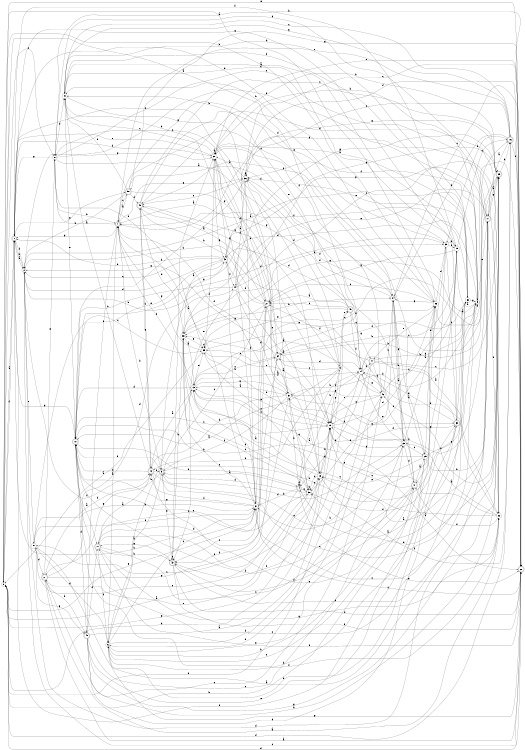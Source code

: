 digraph n42_4 {
__start0 [label="" shape="none"];

rankdir=LR;
size="8,5";

s0 [style="filled", color="black", fillcolor="white" shape="circle", label="0"];
s1 [style="rounded,filled", color="black", fillcolor="white" shape="doublecircle", label="1"];
s2 [style="filled", color="black", fillcolor="white" shape="circle", label="2"];
s3 [style="filled", color="black", fillcolor="white" shape="circle", label="3"];
s4 [style="rounded,filled", color="black", fillcolor="white" shape="doublecircle", label="4"];
s5 [style="rounded,filled", color="black", fillcolor="white" shape="doublecircle", label="5"];
s6 [style="filled", color="black", fillcolor="white" shape="circle", label="6"];
s7 [style="rounded,filled", color="black", fillcolor="white" shape="doublecircle", label="7"];
s8 [style="filled", color="black", fillcolor="white" shape="circle", label="8"];
s9 [style="filled", color="black", fillcolor="white" shape="circle", label="9"];
s10 [style="rounded,filled", color="black", fillcolor="white" shape="doublecircle", label="10"];
s11 [style="rounded,filled", color="black", fillcolor="white" shape="doublecircle", label="11"];
s12 [style="rounded,filled", color="black", fillcolor="white" shape="doublecircle", label="12"];
s13 [style="filled", color="black", fillcolor="white" shape="circle", label="13"];
s14 [style="filled", color="black", fillcolor="white" shape="circle", label="14"];
s15 [style="filled", color="black", fillcolor="white" shape="circle", label="15"];
s16 [style="rounded,filled", color="black", fillcolor="white" shape="doublecircle", label="16"];
s17 [style="rounded,filled", color="black", fillcolor="white" shape="doublecircle", label="17"];
s18 [style="filled", color="black", fillcolor="white" shape="circle", label="18"];
s19 [style="filled", color="black", fillcolor="white" shape="circle", label="19"];
s20 [style="rounded,filled", color="black", fillcolor="white" shape="doublecircle", label="20"];
s21 [style="rounded,filled", color="black", fillcolor="white" shape="doublecircle", label="21"];
s22 [style="filled", color="black", fillcolor="white" shape="circle", label="22"];
s23 [style="filled", color="black", fillcolor="white" shape="circle", label="23"];
s24 [style="filled", color="black", fillcolor="white" shape="circle", label="24"];
s25 [style="filled", color="black", fillcolor="white" shape="circle", label="25"];
s26 [style="filled", color="black", fillcolor="white" shape="circle", label="26"];
s27 [style="rounded,filled", color="black", fillcolor="white" shape="doublecircle", label="27"];
s28 [style="filled", color="black", fillcolor="white" shape="circle", label="28"];
s29 [style="rounded,filled", color="black", fillcolor="white" shape="doublecircle", label="29"];
s30 [style="filled", color="black", fillcolor="white" shape="circle", label="30"];
s31 [style="filled", color="black", fillcolor="white" shape="circle", label="31"];
s32 [style="rounded,filled", color="black", fillcolor="white" shape="doublecircle", label="32"];
s33 [style="filled", color="black", fillcolor="white" shape="circle", label="33"];
s34 [style="rounded,filled", color="black", fillcolor="white" shape="doublecircle", label="34"];
s35 [style="filled", color="black", fillcolor="white" shape="circle", label="35"];
s36 [style="filled", color="black", fillcolor="white" shape="circle", label="36"];
s37 [style="filled", color="black", fillcolor="white" shape="circle", label="37"];
s38 [style="filled", color="black", fillcolor="white" shape="circle", label="38"];
s39 [style="filled", color="black", fillcolor="white" shape="circle", label="39"];
s40 [style="filled", color="black", fillcolor="white" shape="circle", label="40"];
s41 [style="rounded,filled", color="black", fillcolor="white" shape="doublecircle", label="41"];
s42 [style="rounded,filled", color="black", fillcolor="white" shape="doublecircle", label="42"];
s43 [style="filled", color="black", fillcolor="white" shape="circle", label="43"];
s44 [style="filled", color="black", fillcolor="white" shape="circle", label="44"];
s45 [style="rounded,filled", color="black", fillcolor="white" shape="doublecircle", label="45"];
s46 [style="filled", color="black", fillcolor="white" shape="circle", label="46"];
s47 [style="rounded,filled", color="black", fillcolor="white" shape="doublecircle", label="47"];
s48 [style="rounded,filled", color="black", fillcolor="white" shape="doublecircle", label="48"];
s49 [style="rounded,filled", color="black", fillcolor="white" shape="doublecircle", label="49"];
s50 [style="rounded,filled", color="black", fillcolor="white" shape="doublecircle", label="50"];
s51 [style="filled", color="black", fillcolor="white" shape="circle", label="51"];
s0 -> s1 [label="a"];
s0 -> s18 [label="b"];
s0 -> s8 [label="c"];
s0 -> s16 [label="d"];
s0 -> s20 [label="e"];
s0 -> s1 [label="f"];
s0 -> s18 [label="g"];
s1 -> s2 [label="a"];
s1 -> s37 [label="b"];
s1 -> s34 [label="c"];
s1 -> s26 [label="d"];
s1 -> s28 [label="e"];
s1 -> s2 [label="f"];
s1 -> s50 [label="g"];
s2 -> s3 [label="a"];
s2 -> s1 [label="b"];
s2 -> s20 [label="c"];
s2 -> s17 [label="d"];
s2 -> s51 [label="e"];
s2 -> s12 [label="f"];
s2 -> s28 [label="g"];
s3 -> s4 [label="a"];
s3 -> s31 [label="b"];
s3 -> s5 [label="c"];
s3 -> s10 [label="d"];
s3 -> s17 [label="e"];
s3 -> s36 [label="f"];
s3 -> s38 [label="g"];
s4 -> s5 [label="a"];
s4 -> s14 [label="b"];
s4 -> s51 [label="c"];
s4 -> s37 [label="d"];
s4 -> s20 [label="e"];
s4 -> s4 [label="f"];
s4 -> s30 [label="g"];
s5 -> s6 [label="a"];
s5 -> s32 [label="b"];
s5 -> s27 [label="c"];
s5 -> s23 [label="d"];
s5 -> s42 [label="e"];
s5 -> s10 [label="f"];
s5 -> s21 [label="g"];
s6 -> s7 [label="a"];
s6 -> s41 [label="b"];
s6 -> s37 [label="c"];
s6 -> s51 [label="d"];
s6 -> s23 [label="e"];
s6 -> s46 [label="f"];
s6 -> s20 [label="g"];
s7 -> s8 [label="a"];
s7 -> s5 [label="b"];
s7 -> s50 [label="c"];
s7 -> s26 [label="d"];
s7 -> s36 [label="e"];
s7 -> s48 [label="f"];
s7 -> s1 [label="g"];
s8 -> s9 [label="a"];
s8 -> s7 [label="b"];
s8 -> s3 [label="c"];
s8 -> s35 [label="d"];
s8 -> s3 [label="e"];
s8 -> s40 [label="f"];
s8 -> s1 [label="g"];
s9 -> s10 [label="a"];
s9 -> s2 [label="b"];
s9 -> s34 [label="c"];
s9 -> s36 [label="d"];
s9 -> s49 [label="e"];
s9 -> s12 [label="f"];
s9 -> s19 [label="g"];
s10 -> s11 [label="a"];
s10 -> s19 [label="b"];
s10 -> s19 [label="c"];
s10 -> s48 [label="d"];
s10 -> s4 [label="e"];
s10 -> s22 [label="f"];
s10 -> s1 [label="g"];
s11 -> s12 [label="a"];
s11 -> s42 [label="b"];
s11 -> s41 [label="c"];
s11 -> s31 [label="d"];
s11 -> s19 [label="e"];
s11 -> s6 [label="f"];
s11 -> s22 [label="g"];
s12 -> s13 [label="a"];
s12 -> s40 [label="b"];
s12 -> s26 [label="c"];
s12 -> s10 [label="d"];
s12 -> s33 [label="e"];
s12 -> s5 [label="f"];
s12 -> s45 [label="g"];
s13 -> s14 [label="a"];
s13 -> s6 [label="b"];
s13 -> s34 [label="c"];
s13 -> s10 [label="d"];
s13 -> s35 [label="e"];
s13 -> s7 [label="f"];
s13 -> s31 [label="g"];
s14 -> s0 [label="a"];
s14 -> s4 [label="b"];
s14 -> s15 [label="c"];
s14 -> s47 [label="d"];
s14 -> s19 [label="e"];
s14 -> s42 [label="f"];
s14 -> s46 [label="g"];
s15 -> s3 [label="a"];
s15 -> s6 [label="b"];
s15 -> s16 [label="c"];
s15 -> s40 [label="d"];
s15 -> s19 [label="e"];
s15 -> s1 [label="f"];
s15 -> s27 [label="g"];
s16 -> s17 [label="a"];
s16 -> s39 [label="b"];
s16 -> s43 [label="c"];
s16 -> s24 [label="d"];
s16 -> s7 [label="e"];
s16 -> s20 [label="f"];
s16 -> s40 [label="g"];
s17 -> s18 [label="a"];
s17 -> s28 [label="b"];
s17 -> s37 [label="c"];
s17 -> s8 [label="d"];
s17 -> s44 [label="e"];
s17 -> s22 [label="f"];
s17 -> s29 [label="g"];
s18 -> s13 [label="a"];
s18 -> s19 [label="b"];
s18 -> s35 [label="c"];
s18 -> s30 [label="d"];
s18 -> s21 [label="e"];
s18 -> s16 [label="f"];
s18 -> s45 [label="g"];
s19 -> s20 [label="a"];
s19 -> s17 [label="b"];
s19 -> s13 [label="c"];
s19 -> s26 [label="d"];
s19 -> s13 [label="e"];
s19 -> s9 [label="f"];
s19 -> s18 [label="g"];
s20 -> s21 [label="a"];
s20 -> s8 [label="b"];
s20 -> s37 [label="c"];
s20 -> s0 [label="d"];
s20 -> s28 [label="e"];
s20 -> s11 [label="f"];
s20 -> s50 [label="g"];
s21 -> s22 [label="a"];
s21 -> s48 [label="b"];
s21 -> s46 [label="c"];
s21 -> s44 [label="d"];
s21 -> s8 [label="e"];
s21 -> s12 [label="f"];
s21 -> s34 [label="g"];
s22 -> s23 [label="a"];
s22 -> s14 [label="b"];
s22 -> s38 [label="c"];
s22 -> s45 [label="d"];
s22 -> s13 [label="e"];
s22 -> s41 [label="f"];
s22 -> s7 [label="g"];
s23 -> s24 [label="a"];
s23 -> s37 [label="b"];
s23 -> s25 [label="c"];
s23 -> s41 [label="d"];
s23 -> s14 [label="e"];
s23 -> s31 [label="f"];
s23 -> s19 [label="g"];
s24 -> s25 [label="a"];
s24 -> s23 [label="b"];
s24 -> s20 [label="c"];
s24 -> s36 [label="d"];
s24 -> s30 [label="e"];
s24 -> s36 [label="f"];
s24 -> s23 [label="g"];
s25 -> s13 [label="a"];
s25 -> s17 [label="b"];
s25 -> s6 [label="c"];
s25 -> s26 [label="d"];
s25 -> s18 [label="e"];
s25 -> s1 [label="f"];
s25 -> s3 [label="g"];
s26 -> s0 [label="a"];
s26 -> s0 [label="b"];
s26 -> s27 [label="c"];
s26 -> s39 [label="d"];
s26 -> s47 [label="e"];
s26 -> s20 [label="f"];
s26 -> s24 [label="g"];
s27 -> s28 [label="a"];
s27 -> s45 [label="b"];
s27 -> s42 [label="c"];
s27 -> s43 [label="d"];
s27 -> s34 [label="e"];
s27 -> s42 [label="f"];
s27 -> s35 [label="g"];
s28 -> s28 [label="a"];
s28 -> s29 [label="b"];
s28 -> s40 [label="c"];
s28 -> s27 [label="d"];
s28 -> s14 [label="e"];
s28 -> s1 [label="f"];
s28 -> s43 [label="g"];
s29 -> s17 [label="a"];
s29 -> s16 [label="b"];
s29 -> s13 [label="c"];
s29 -> s30 [label="d"];
s29 -> s38 [label="e"];
s29 -> s46 [label="f"];
s29 -> s36 [label="g"];
s30 -> s0 [label="a"];
s30 -> s30 [label="b"];
s30 -> s18 [label="c"];
s30 -> s5 [label="d"];
s30 -> s10 [label="e"];
s30 -> s7 [label="f"];
s30 -> s31 [label="g"];
s31 -> s13 [label="a"];
s31 -> s4 [label="b"];
s31 -> s8 [label="c"];
s31 -> s12 [label="d"];
s31 -> s28 [label="e"];
s31 -> s5 [label="f"];
s31 -> s32 [label="g"];
s32 -> s33 [label="a"];
s32 -> s6 [label="b"];
s32 -> s14 [label="c"];
s32 -> s19 [label="d"];
s32 -> s14 [label="e"];
s32 -> s30 [label="f"];
s32 -> s1 [label="g"];
s33 -> s28 [label="a"];
s33 -> s34 [label="b"];
s33 -> s10 [label="c"];
s33 -> s34 [label="d"];
s33 -> s36 [label="e"];
s33 -> s7 [label="f"];
s33 -> s3 [label="g"];
s34 -> s31 [label="a"];
s34 -> s29 [label="b"];
s34 -> s11 [label="c"];
s34 -> s14 [label="d"];
s34 -> s35 [label="e"];
s34 -> s26 [label="f"];
s34 -> s2 [label="g"];
s35 -> s0 [label="a"];
s35 -> s19 [label="b"];
s35 -> s16 [label="c"];
s35 -> s35 [label="d"];
s35 -> s19 [label="e"];
s35 -> s28 [label="f"];
s35 -> s7 [label="g"];
s36 -> s28 [label="a"];
s36 -> s37 [label="b"];
s36 -> s20 [label="c"];
s36 -> s20 [label="d"];
s36 -> s45 [label="e"];
s36 -> s10 [label="f"];
s36 -> s36 [label="g"];
s37 -> s7 [label="a"];
s37 -> s28 [label="b"];
s37 -> s38 [label="c"];
s37 -> s27 [label="d"];
s37 -> s0 [label="e"];
s37 -> s12 [label="f"];
s37 -> s10 [label="g"];
s38 -> s13 [label="a"];
s38 -> s24 [label="b"];
s38 -> s30 [label="c"];
s38 -> s30 [label="d"];
s38 -> s35 [label="e"];
s38 -> s39 [label="f"];
s38 -> s43 [label="g"];
s39 -> s23 [label="a"];
s39 -> s40 [label="b"];
s39 -> s32 [label="c"];
s39 -> s10 [label="d"];
s39 -> s15 [label="e"];
s39 -> s15 [label="f"];
s39 -> s41 [label="g"];
s40 -> s15 [label="a"];
s40 -> s37 [label="b"];
s40 -> s16 [label="c"];
s40 -> s33 [label="d"];
s40 -> s10 [label="e"];
s40 -> s33 [label="f"];
s40 -> s31 [label="g"];
s41 -> s25 [label="a"];
s41 -> s0 [label="b"];
s41 -> s19 [label="c"];
s41 -> s42 [label="d"];
s41 -> s38 [label="e"];
s41 -> s10 [label="f"];
s41 -> s7 [label="g"];
s42 -> s28 [label="a"];
s42 -> s38 [label="b"];
s42 -> s22 [label="c"];
s42 -> s20 [label="d"];
s42 -> s42 [label="e"];
s42 -> s20 [label="f"];
s42 -> s11 [label="g"];
s43 -> s5 [label="a"];
s43 -> s1 [label="b"];
s43 -> s2 [label="c"];
s43 -> s2 [label="d"];
s43 -> s10 [label="e"];
s43 -> s44 [label="f"];
s43 -> s17 [label="g"];
s44 -> s19 [label="a"];
s44 -> s2 [label="b"];
s44 -> s22 [label="c"];
s44 -> s18 [label="d"];
s44 -> s42 [label="e"];
s44 -> s36 [label="f"];
s44 -> s29 [label="g"];
s45 -> s27 [label="a"];
s45 -> s12 [label="b"];
s45 -> s29 [label="c"];
s45 -> s38 [label="d"];
s45 -> s39 [label="e"];
s45 -> s25 [label="f"];
s45 -> s19 [label="g"];
s46 -> s38 [label="a"];
s46 -> s15 [label="b"];
s46 -> s24 [label="c"];
s46 -> s6 [label="d"];
s46 -> s19 [label="e"];
s46 -> s28 [label="f"];
s46 -> s31 [label="g"];
s47 -> s22 [label="a"];
s47 -> s46 [label="b"];
s47 -> s29 [label="c"];
s47 -> s4 [label="d"];
s47 -> s0 [label="e"];
s47 -> s27 [label="f"];
s47 -> s3 [label="g"];
s48 -> s49 [label="a"];
s48 -> s29 [label="b"];
s48 -> s23 [label="c"];
s48 -> s32 [label="d"];
s48 -> s26 [label="e"];
s48 -> s11 [label="f"];
s48 -> s29 [label="g"];
s49 -> s27 [label="a"];
s49 -> s40 [label="b"];
s49 -> s27 [label="c"];
s49 -> s43 [label="d"];
s49 -> s35 [label="e"];
s49 -> s14 [label="f"];
s49 -> s47 [label="g"];
s50 -> s7 [label="a"];
s50 -> s2 [label="b"];
s50 -> s24 [label="c"];
s50 -> s45 [label="d"];
s50 -> s40 [label="e"];
s50 -> s24 [label="f"];
s50 -> s18 [label="g"];
s51 -> s29 [label="a"];
s51 -> s37 [label="b"];
s51 -> s35 [label="c"];
s51 -> s21 [label="d"];
s51 -> s30 [label="e"];
s51 -> s37 [label="f"];
s51 -> s48 [label="g"];

}